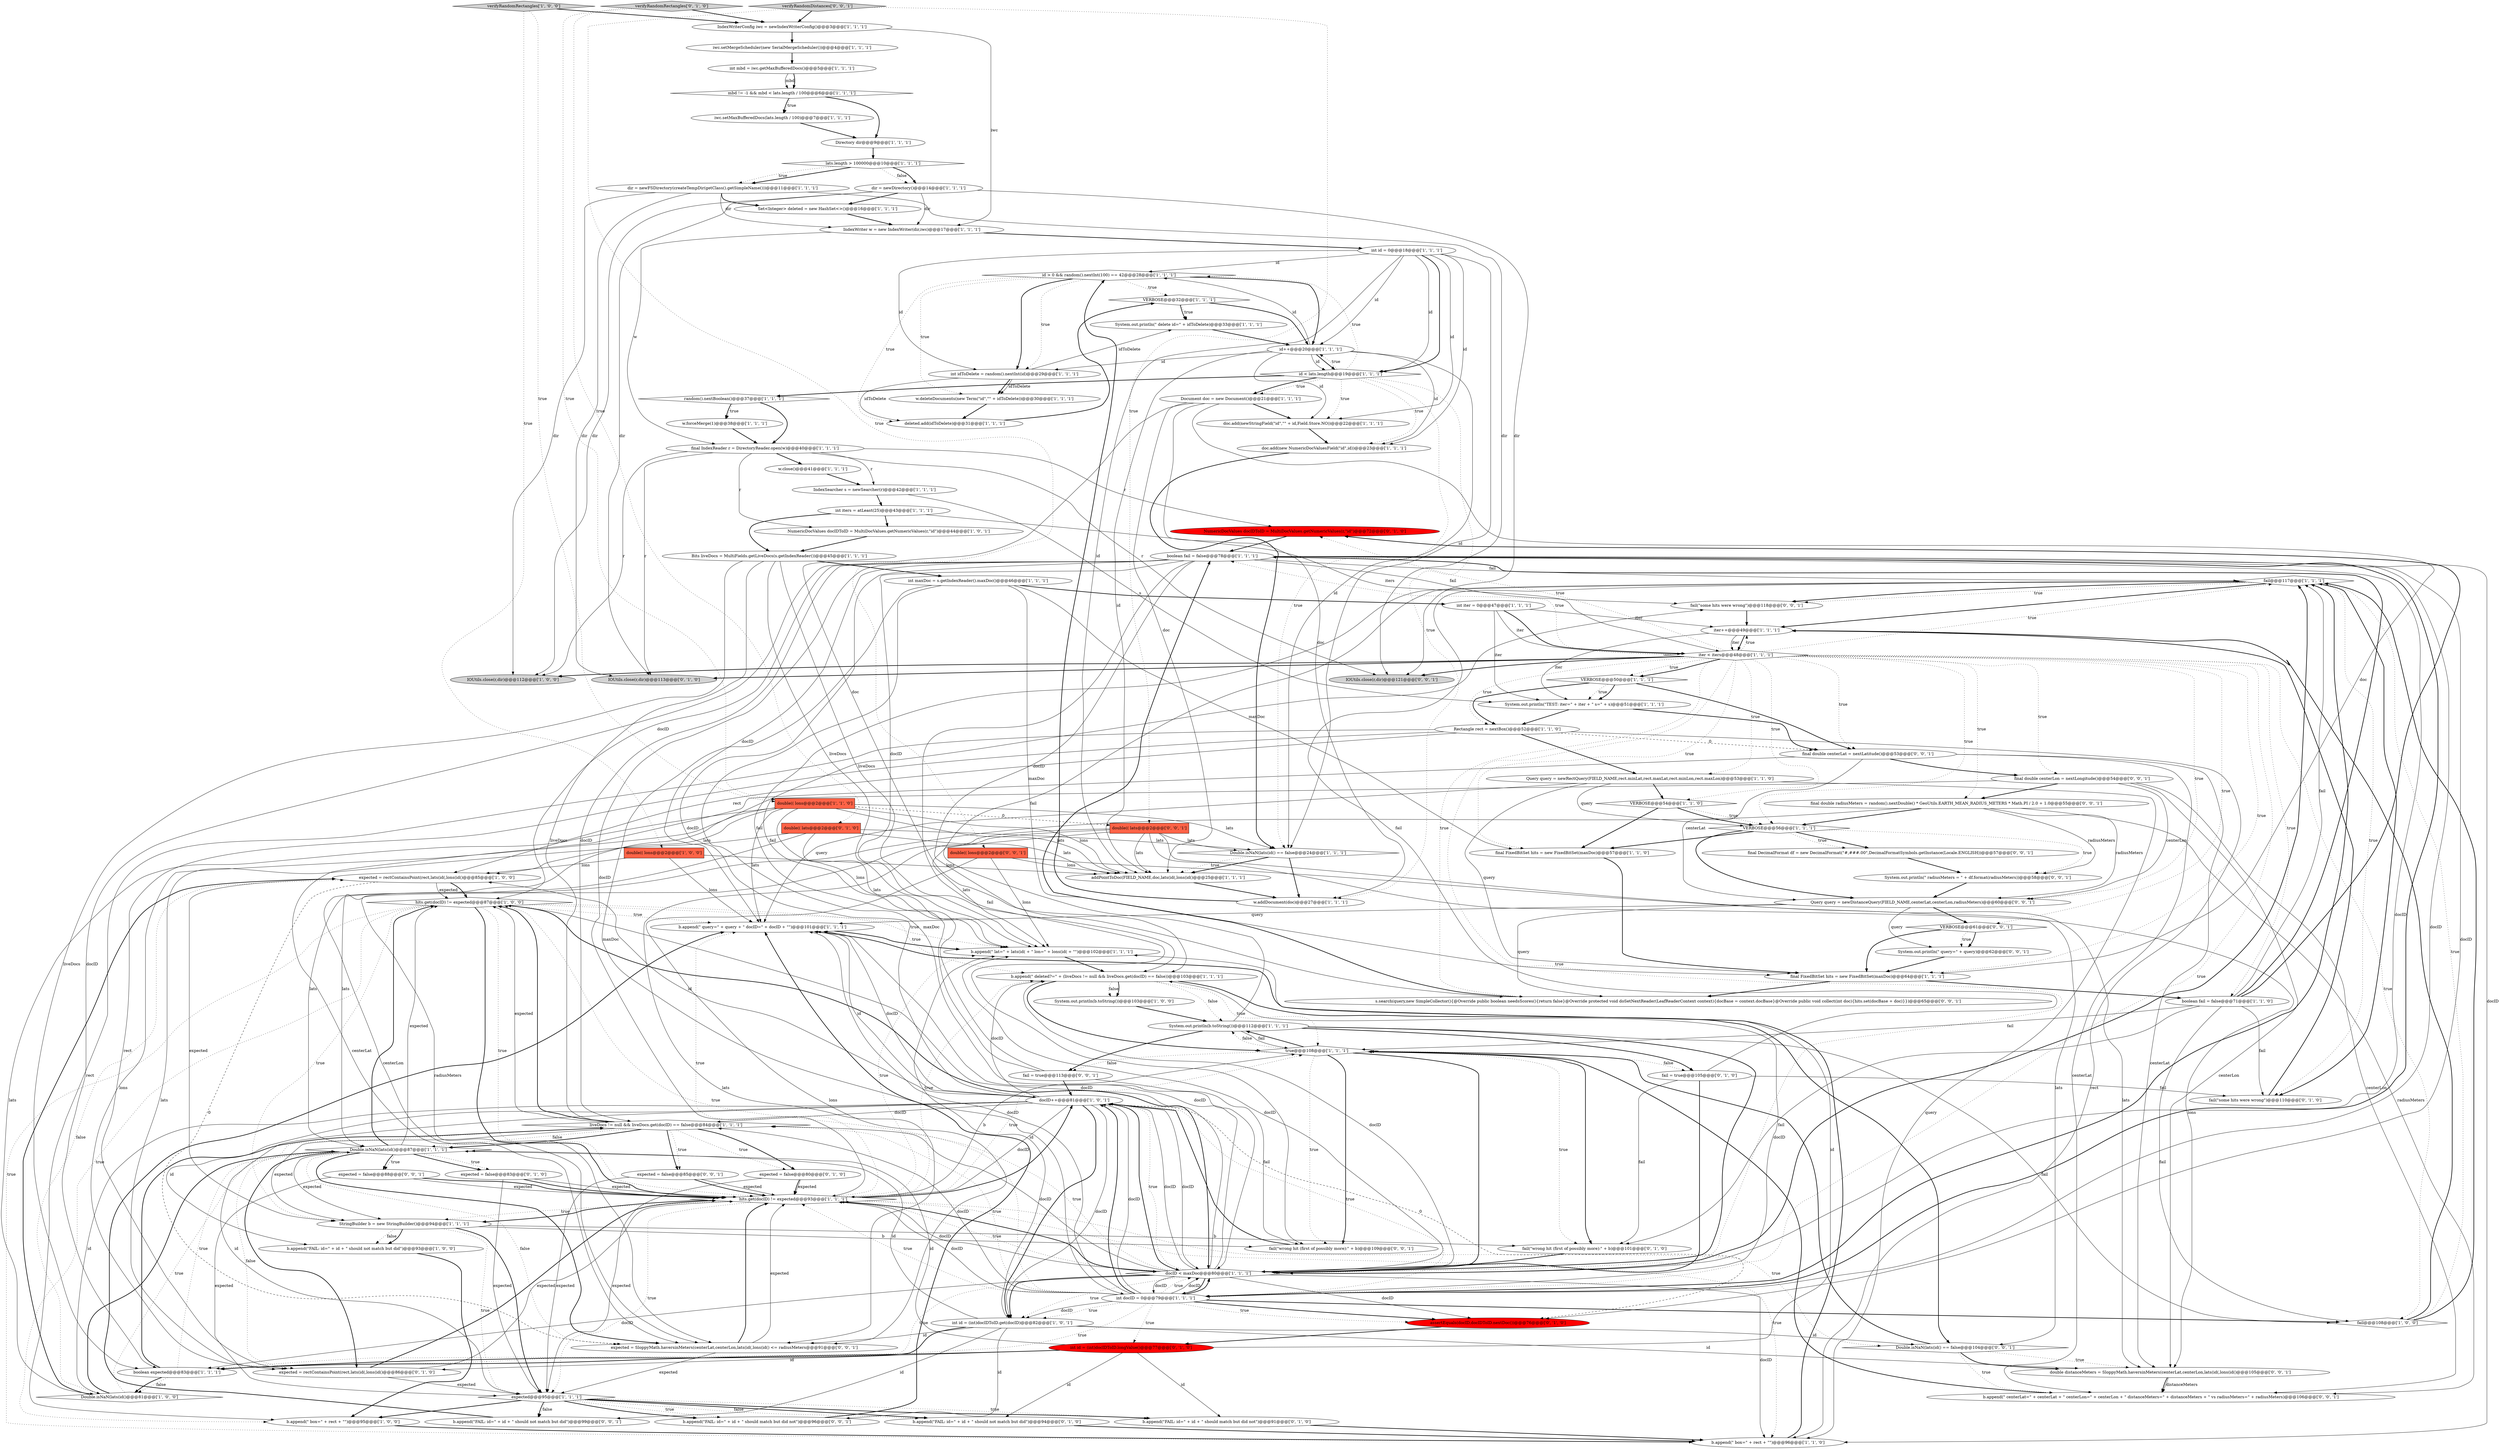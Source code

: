 digraph {
45 [style = filled, label = "int mbd = iwc.getMaxBufferedDocs()@@@5@@@['1', '1', '1']", fillcolor = white, shape = ellipse image = "AAA0AAABBB1BBB"];
106 [style = filled, label = "b.append(\"FAIL: id=\" + id + \" should match but did not\")@@@96@@@['0', '0', '1']", fillcolor = white, shape = ellipse image = "AAA0AAABBB3BBB"];
107 [style = filled, label = "System.out.println(\" query=\" + query)@@@62@@@['0', '0', '1']", fillcolor = white, shape = ellipse image = "AAA0AAABBB3BBB"];
83 [style = filled, label = "expected = false@@@83@@@['0', '1', '0']", fillcolor = white, shape = ellipse image = "AAA0AAABBB2BBB"];
30 [style = filled, label = "System.out.println(b.toString())@@@103@@@['1', '0', '0']", fillcolor = white, shape = ellipse image = "AAA0AAABBB1BBB"];
39 [style = filled, label = "id > 0 && random().nextInt(100) == 42@@@28@@@['1', '1', '1']", fillcolor = white, shape = diamond image = "AAA0AAABBB1BBB"];
4 [style = filled, label = "Document doc = new Document()@@@21@@@['1', '1', '1']", fillcolor = white, shape = ellipse image = "AAA0AAABBB1BBB"];
92 [style = filled, label = "b.append(\"FAIL: id=\" + id + \" should not match but did\")@@@99@@@['0', '0', '1']", fillcolor = white, shape = ellipse image = "AAA0AAABBB3BBB"];
27 [style = filled, label = "double(( lons@@@2@@@['1', '1', '0']", fillcolor = tomato, shape = box image = "AAA0AAABBB1BBB"];
50 [style = filled, label = "VERBOSE@@@50@@@['1', '1', '1']", fillcolor = white, shape = diamond image = "AAA0AAABBB1BBB"];
94 [style = filled, label = "double distanceMeters = SloppyMath.haversinMeters(centerLat,centerLon,lats(id(,lons(id()@@@105@@@['0', '0', '1']", fillcolor = white, shape = ellipse image = "AAA0AAABBB3BBB"];
25 [style = filled, label = "int maxDoc = s.getIndexReader().maxDoc()@@@46@@@['1', '1', '1']", fillcolor = white, shape = ellipse image = "AAA0AAABBB1BBB"];
61 [style = filled, label = "IndexWriterConfig iwc = newIndexWriterConfig()@@@3@@@['1', '1', '1']", fillcolor = white, shape = ellipse image = "AAA0AAABBB1BBB"];
6 [style = filled, label = "expected = rectContainsPoint(rect,lats(id(,lons(id()@@@85@@@['1', '0', '0']", fillcolor = white, shape = ellipse image = "AAA0AAABBB1BBB"];
22 [style = filled, label = "dir = newDirectory()@@@14@@@['1', '1', '1']", fillcolor = white, shape = ellipse image = "AAA0AAABBB1BBB"];
35 [style = filled, label = "doc.add(newStringField(\"id\",\"\" + id,Field.Store.NO))@@@22@@@['1', '1', '1']", fillcolor = white, shape = ellipse image = "AAA0AAABBB1BBB"];
53 [style = filled, label = "true@@@108@@@['1', '1', '1']", fillcolor = white, shape = diamond image = "AAA0AAABBB1BBB"];
67 [style = filled, label = "iter < iters@@@48@@@['1', '1', '1']", fillcolor = white, shape = diamond image = "AAA0AAABBB1BBB"];
68 [style = filled, label = "System.out.println(\" delete id=\" + idToDelete)@@@33@@@['1', '1', '1']", fillcolor = white, shape = ellipse image = "AAA0AAABBB1BBB"];
98 [style = filled, label = "double(( lons@@@2@@@['0', '0', '1']", fillcolor = tomato, shape = box image = "AAA0AAABBB3BBB"];
112 [style = filled, label = "fail = true@@@113@@@['0', '0', '1']", fillcolor = white, shape = ellipse image = "AAA0AAABBB3BBB"];
17 [style = filled, label = "final IndexReader r = DirectoryReader.open(w)@@@40@@@['1', '1', '1']", fillcolor = white, shape = ellipse image = "AAA0AAABBB1BBB"];
40 [style = filled, label = "fail@@@117@@@['1', '1', '1']", fillcolor = white, shape = diamond image = "AAA0AAABBB1BBB"];
72 [style = filled, label = "w.forceMerge(1)@@@38@@@['1', '1', '1']", fillcolor = white, shape = ellipse image = "AAA0AAABBB1BBB"];
76 [style = filled, label = "b.append(\"FAIL: id=\" + id + \" should not match but did\")@@@94@@@['0', '1', '0']", fillcolor = white, shape = ellipse image = "AAA0AAABBB2BBB"];
82 [style = filled, label = "NumericDocValues docIDToID = MultiDocValues.getNumericValues(r,\"id\")@@@72@@@['0', '1', '0']", fillcolor = red, shape = ellipse image = "AAA1AAABBB2BBB"];
24 [style = filled, label = "b.append(\" query=\" + query + \" docID=\" + docID + \"\")@@@101@@@['1', '1', '1']", fillcolor = white, shape = ellipse image = "AAA0AAABBB1BBB"];
26 [style = filled, label = "verifyRandomRectangles['1', '0', '0']", fillcolor = lightgray, shape = diamond image = "AAA0AAABBB1BBB"];
32 [style = filled, label = "VERBOSE@@@32@@@['1', '1', '1']", fillcolor = white, shape = diamond image = "AAA0AAABBB1BBB"];
48 [style = filled, label = "w.close()@@@41@@@['1', '1', '1']", fillcolor = white, shape = ellipse image = "AAA0AAABBB1BBB"];
71 [style = filled, label = "id++@@@20@@@['1', '1', '1']", fillcolor = white, shape = ellipse image = "AAA0AAABBB1BBB"];
86 [style = filled, label = "expected = rectContainsPoint(rect,lats(id(,lons(id()@@@86@@@['0', '1', '0']", fillcolor = white, shape = ellipse image = "AAA0AAABBB2BBB"];
91 [style = filled, label = "Double.isNaN(lats(id() == false@@@104@@@['0', '0', '1']", fillcolor = white, shape = diamond image = "AAA0AAABBB3BBB"];
21 [style = filled, label = "IndexWriter w = new IndexWriter(dir,iwc)@@@17@@@['1', '1', '1']", fillcolor = white, shape = ellipse image = "AAA0AAABBB1BBB"];
55 [style = filled, label = "hits.get(docID) != expected@@@87@@@['1', '0', '0']", fillcolor = white, shape = diamond image = "AAA0AAABBB1BBB"];
2 [style = filled, label = "final FixedBitSet hits = new FixedBitSet(maxDoc)@@@57@@@['1', '1', '0']", fillcolor = white, shape = ellipse image = "AAA0AAABBB1BBB"];
64 [style = filled, label = "Query query = newRectQuery(FIELD_NAME,rect.minLat,rect.maxLat,rect.minLon,rect.maxLon)@@@53@@@['1', '1', '0']", fillcolor = white, shape = ellipse image = "AAA0AAABBB1BBB"];
18 [style = filled, label = "iwc.setMaxBufferedDocs(lats.length / 100)@@@7@@@['1', '1', '1']", fillcolor = white, shape = ellipse image = "AAA0AAABBB1BBB"];
84 [style = filled, label = "double(( lats@@@2@@@['0', '1', '0']", fillcolor = tomato, shape = box image = "AAA0AAABBB2BBB"];
85 [style = filled, label = "int id = (int)docIDToID.longValue()@@@77@@@['0', '1', '0']", fillcolor = red, shape = ellipse image = "AAA1AAABBB2BBB"];
96 [style = filled, label = "expected = false@@@88@@@['0', '0', '1']", fillcolor = white, shape = ellipse image = "AAA0AAABBB3BBB"];
28 [style = filled, label = "int id = (int)docIDToID.get(docID)@@@82@@@['1', '0', '1']", fillcolor = white, shape = ellipse image = "AAA0AAABBB1BBB"];
69 [style = filled, label = "final FixedBitSet hits = new FixedBitSet(maxDoc)@@@64@@@['1', '1', '1']", fillcolor = white, shape = ellipse image = "AAA0AAABBB1BBB"];
20 [style = filled, label = "boolean fail = false@@@71@@@['1', '1', '0']", fillcolor = white, shape = ellipse image = "AAA0AAABBB1BBB"];
74 [style = filled, label = "int iter = 0@@@47@@@['1', '1', '1']", fillcolor = white, shape = ellipse image = "AAA0AAABBB1BBB"];
97 [style = filled, label = "final DecimalFormat df = new DecimalFormat(\"#,###.00\",DecimalFormatSymbols.getInstance(Locale.ENGLISH))@@@57@@@['0', '0', '1']", fillcolor = white, shape = ellipse image = "AAA0AAABBB3BBB"];
38 [style = filled, label = "b.append(\"FAIL: id=\" + id + \" should not match but did\")@@@93@@@['1', '0', '0']", fillcolor = white, shape = ellipse image = "AAA0AAABBB1BBB"];
101 [style = filled, label = "s.search(query,new SimpleCollector(){@Override public boolean needsScores(){return false}@Override protected void doSetNextReader(LeafReaderContext context){docBase = context.docBase}@Override public void collect(int doc){hits.set(docBase + doc)}})@@@65@@@['0', '0', '1']", fillcolor = white, shape = ellipse image = "AAA0AAABBB3BBB"];
78 [style = filled, label = "verifyRandomRectangles['0', '1', '0']", fillcolor = lightgray, shape = diamond image = "AAA0AAABBB2BBB"];
104 [style = filled, label = "fail(\"some hits were wrong\")@@@118@@@['0', '0', '1']", fillcolor = white, shape = ellipse image = "AAA0AAABBB3BBB"];
44 [style = filled, label = "hits.get(docID) != expected@@@93@@@['1', '1', '1']", fillcolor = white, shape = diamond image = "AAA0AAABBB1BBB"];
3 [style = filled, label = "StringBuilder b = new StringBuilder()@@@94@@@['1', '1', '1']", fillcolor = white, shape = ellipse image = "AAA0AAABBB1BBB"];
51 [style = filled, label = "System.out.println(\"TEST: iter=\" + iter + \" s=\" + s)@@@51@@@['1', '1', '1']", fillcolor = white, shape = ellipse image = "AAA0AAABBB1BBB"];
62 [style = filled, label = "Set<Integer> deleted = new HashSet<>()@@@16@@@['1', '1', '1']", fillcolor = white, shape = ellipse image = "AAA0AAABBB1BBB"];
23 [style = filled, label = "random().nextBoolean()@@@37@@@['1', '1', '1']", fillcolor = white, shape = diamond image = "AAA0AAABBB1BBB"];
11 [style = filled, label = "expected@@@95@@@['1', '1', '1']", fillcolor = white, shape = diamond image = "AAA0AAABBB1BBB"];
43 [style = filled, label = "Bits liveDocs = MultiFields.getLiveDocs(s.getIndexReader())@@@45@@@['1', '1', '1']", fillcolor = white, shape = ellipse image = "AAA0AAABBB1BBB"];
47 [style = filled, label = "IndexSearcher s = newSearcher(r)@@@42@@@['1', '1', '1']", fillcolor = white, shape = ellipse image = "AAA0AAABBB1BBB"];
73 [style = filled, label = "int iters = atLeast(25)@@@43@@@['1', '1', '1']", fillcolor = white, shape = ellipse image = "AAA0AAABBB1BBB"];
79 [style = filled, label = "expected = false@@@80@@@['0', '1', '0']", fillcolor = white, shape = ellipse image = "AAA0AAABBB2BBB"];
58 [style = filled, label = "int idToDelete = random().nextInt(id)@@@29@@@['1', '1', '1']", fillcolor = white, shape = ellipse image = "AAA0AAABBB1BBB"];
111 [style = filled, label = "IOUtils.close(r,dir)@@@121@@@['0', '0', '1']", fillcolor = lightgray, shape = ellipse image = "AAA0AAABBB3BBB"];
13 [style = filled, label = "Rectangle rect = nextBox()@@@52@@@['1', '1', '0']", fillcolor = white, shape = ellipse image = "AAA0AAABBB1BBB"];
65 [style = filled, label = "w.deleteDocuments(new Term(\"id\",\"\" + idToDelete))@@@30@@@['1', '1', '1']", fillcolor = white, shape = ellipse image = "AAA0AAABBB1BBB"];
56 [style = filled, label = "Directory dir@@@9@@@['1', '1', '1']", fillcolor = white, shape = ellipse image = "AAA0AAABBB1BBB"];
31 [style = filled, label = "IOUtils.close(r,dir)@@@112@@@['1', '0', '0']", fillcolor = lightgray, shape = ellipse image = "AAA0AAABBB1BBB"];
99 [style = filled, label = "fail(\"wrong hit (first of possibly more):\" + b)@@@109@@@['0', '0', '1']", fillcolor = white, shape = ellipse image = "AAA0AAABBB3BBB"];
14 [style = filled, label = "b.append(\" box=\" + rect + \"\")@@@96@@@['1', '1', '0']", fillcolor = white, shape = ellipse image = "AAA0AAABBB1BBB"];
93 [style = filled, label = "Query query = newDistanceQuery(FIELD_NAME,centerLat,centerLon,radiusMeters)@@@60@@@['0', '0', '1']", fillcolor = white, shape = ellipse image = "AAA0AAABBB3BBB"];
81 [style = filled, label = "fail = true@@@105@@@['0', '1', '0']", fillcolor = white, shape = ellipse image = "AAA0AAABBB2BBB"];
0 [style = filled, label = "iter++@@@49@@@['1', '1', '1']", fillcolor = white, shape = ellipse image = "AAA0AAABBB1BBB"];
113 [style = filled, label = "double(( lats@@@2@@@['0', '0', '1']", fillcolor = tomato, shape = box image = "AAA0AAABBB3BBB"];
105 [style = filled, label = "final double radiusMeters = random().nextDouble() * GeoUtils.EARTH_MEAN_RADIUS_METERS * Math.PI / 2.0 + 1.0@@@55@@@['0', '0', '1']", fillcolor = white, shape = ellipse image = "AAA0AAABBB3BBB"];
34 [style = filled, label = "System.out.println(b.toString())@@@112@@@['1', '1', '1']", fillcolor = white, shape = ellipse image = "AAA0AAABBB1BBB"];
110 [style = filled, label = "final double centerLat = nextLatitude()@@@53@@@['0', '0', '1']", fillcolor = white, shape = ellipse image = "AAA0AAABBB3BBB"];
89 [style = filled, label = "assertEquals(docID,docIDToID.nextDoc())@@@76@@@['0', '1', '0']", fillcolor = red, shape = ellipse image = "AAA1AAABBB2BBB"];
90 [style = filled, label = "expected = false@@@85@@@['0', '0', '1']", fillcolor = white, shape = ellipse image = "AAA0AAABBB3BBB"];
80 [style = filled, label = "fail(\"some hits were wrong\")@@@110@@@['0', '1', '0']", fillcolor = white, shape = ellipse image = "AAA0AAABBB2BBB"];
95 [style = filled, label = "VERBOSE@@@61@@@['0', '0', '1']", fillcolor = white, shape = diamond image = "AAA0AAABBB3BBB"];
52 [style = filled, label = "deleted.add(idToDelete)@@@31@@@['1', '1', '1']", fillcolor = white, shape = ellipse image = "AAA0AAABBB1BBB"];
66 [style = filled, label = "fail@@@108@@@['1', '0', '0']", fillcolor = white, shape = diamond image = "AAA0AAABBB1BBB"];
29 [style = filled, label = "VERBOSE@@@54@@@['1', '1', '0']", fillcolor = white, shape = diamond image = "AAA0AAABBB1BBB"];
5 [style = filled, label = "docID++@@@81@@@['1', '0', '1']", fillcolor = white, shape = ellipse image = "AAA0AAABBB1BBB"];
42 [style = filled, label = "b.append(\" deleted?=\" + (liveDocs != null && liveDocs.get(docID) == false))@@@103@@@['1', '1', '1']", fillcolor = white, shape = ellipse image = "AAA0AAABBB1BBB"];
102 [style = filled, label = "final double centerLon = nextLongitude()@@@54@@@['0', '0', '1']", fillcolor = white, shape = ellipse image = "AAA0AAABBB3BBB"];
41 [style = filled, label = "boolean expected@@@83@@@['1', '1', '1']", fillcolor = white, shape = ellipse image = "AAA0AAABBB1BBB"];
103 [style = filled, label = "System.out.println(\" radiusMeters = \" + df.format(radiusMeters))@@@58@@@['0', '0', '1']", fillcolor = white, shape = ellipse image = "AAA0AAABBB3BBB"];
8 [style = filled, label = "Double.isNaN(lats(id()@@@87@@@['1', '1', '1']", fillcolor = white, shape = diamond image = "AAA0AAABBB1BBB"];
60 [style = filled, label = "mbd != -1 && mbd < lats.length / 100@@@6@@@['1', '1', '1']", fillcolor = white, shape = diamond image = "AAA0AAABBB1BBB"];
59 [style = filled, label = "Double.isNaN(lats(id()@@@81@@@['1', '0', '0']", fillcolor = white, shape = diamond image = "AAA0AAABBB1BBB"];
109 [style = filled, label = "verifyRandomDistances['0', '0', '1']", fillcolor = lightgray, shape = diamond image = "AAA0AAABBB3BBB"];
49 [style = filled, label = "int id = 0@@@18@@@['1', '1', '1']", fillcolor = white, shape = ellipse image = "AAA0AAABBB1BBB"];
7 [style = filled, label = "b.append(\" box=\" + rect + \"\")@@@95@@@['1', '0', '0']", fillcolor = white, shape = ellipse image = "AAA0AAABBB1BBB"];
10 [style = filled, label = "id < lats.length@@@19@@@['1', '1', '1']", fillcolor = white, shape = diamond image = "AAA0AAABBB1BBB"];
63 [style = filled, label = "w.addDocument(doc)@@@27@@@['1', '1', '1']", fillcolor = white, shape = ellipse image = "AAA0AAABBB1BBB"];
15 [style = filled, label = "addPointToDoc(FIELD_NAME,doc,lats(id(,lons(id()@@@25@@@['1', '1', '1']", fillcolor = white, shape = ellipse image = "AAA0AAABBB1BBB"];
12 [style = filled, label = "dir = newFSDirectory(createTempDir(getClass().getSimpleName()))@@@11@@@['1', '1', '1']", fillcolor = white, shape = ellipse image = "AAA0AAABBB1BBB"];
46 [style = filled, label = "iwc.setMergeScheduler(new SerialMergeScheduler())@@@4@@@['1', '1', '1']", fillcolor = white, shape = ellipse image = "AAA0AAABBB1BBB"];
37 [style = filled, label = "NumericDocValues docIDToID = MultiDocValues.getNumericValues(r,\"id\")@@@44@@@['1', '0', '1']", fillcolor = white, shape = ellipse image = "AAA0AAABBB1BBB"];
75 [style = filled, label = "lats.length > 100000@@@10@@@['1', '1', '1']", fillcolor = white, shape = diamond image = "AAA0AAABBB1BBB"];
100 [style = filled, label = "b.append(\" centerLat=\" + centerLat + \" centerLon=\" + centerLon + \" distanceMeters=\" + distanceMeters + \" vs radiusMeters=\" + radiusMeters)@@@106@@@['0', '0', '1']", fillcolor = white, shape = ellipse image = "AAA0AAABBB3BBB"];
19 [style = filled, label = "doc.add(new NumericDocValuesField(\"id\",id))@@@23@@@['1', '1', '1']", fillcolor = white, shape = ellipse image = "AAA0AAABBB1BBB"];
54 [style = filled, label = "docID < maxDoc@@@80@@@['1', '1', '1']", fillcolor = white, shape = diamond image = "AAA0AAABBB1BBB"];
88 [style = filled, label = "fail(\"wrong hit (first of possibly more):\" + b)@@@101@@@['0', '1', '0']", fillcolor = white, shape = ellipse image = "AAA0AAABBB2BBB"];
108 [style = filled, label = "expected = SloppyMath.haversinMeters(centerLat,centerLon,lats(id(,lons(id() <= radiusMeters@@@91@@@['0', '0', '1']", fillcolor = white, shape = ellipse image = "AAA0AAABBB3BBB"];
77 [style = filled, label = "b.append(\"FAIL: id=\" + id + \" should match but did not\")@@@91@@@['0', '1', '0']", fillcolor = white, shape = ellipse image = "AAA0AAABBB2BBB"];
57 [style = filled, label = "b.append(\" lat=\" + lats(id( + \" lon=\" + lons(id( + \"\")@@@102@@@['1', '1', '1']", fillcolor = white, shape = ellipse image = "AAA0AAABBB1BBB"];
70 [style = filled, label = "liveDocs != null && liveDocs.get(docID) == false@@@84@@@['1', '1', '1']", fillcolor = white, shape = diamond image = "AAA0AAABBB1BBB"];
9 [style = filled, label = "boolean fail = false@@@78@@@['1', '1', '1']", fillcolor = white, shape = ellipse image = "AAA0AAABBB1BBB"];
87 [style = filled, label = "IOUtils.close(r,dir)@@@113@@@['0', '1', '0']", fillcolor = lightgray, shape = ellipse image = "AAA0AAABBB2BBB"];
1 [style = filled, label = "int docID = 0@@@79@@@['1', '1', '1']", fillcolor = white, shape = ellipse image = "AAA0AAABBB1BBB"];
16 [style = filled, label = "double(( lons@@@2@@@['1', '0', '0']", fillcolor = tomato, shape = box image = "AAA0AAABBB1BBB"];
36 [style = filled, label = "Double.isNaN(lats(id() == false@@@24@@@['1', '1', '1']", fillcolor = white, shape = diamond image = "AAA0AAABBB1BBB"];
33 [style = filled, label = "VERBOSE@@@56@@@['1', '1', '1']", fillcolor = white, shape = diamond image = "AAA0AAABBB1BBB"];
92->24 [style = bold, label=""];
75->22 [style = dotted, label="false"];
1->5 [style = solid, label="docID"];
67->0 [style = dotted, label="true"];
78->61 [style = bold, label=""];
83->44 [style = solid, label="expected"];
67->50 [style = dotted, label="true"];
70->55 [style = bold, label=""];
54->41 [style = dotted, label="true"];
10->63 [style = dotted, label="true"];
54->5 [style = dotted, label="true"];
60->18 [style = dotted, label="true"];
113->108 [style = solid, label="lats"];
7->14 [style = bold, label=""];
11->77 [style = dotted, label="true"];
110->94 [style = solid, label="centerLat"];
76->14 [style = bold, label=""];
17->37 [style = solid, label="r"];
41->59 [style = dotted, label="false"];
23->72 [style = bold, label=""];
5->24 [style = solid, label="id"];
54->44 [style = solid, label="docID"];
26->61 [style = bold, label=""];
10->4 [style = dotted, label="true"];
13->14 [style = solid, label="rect"];
93->101 [style = solid, label="query"];
71->36 [style = solid, label="id"];
28->106 [style = solid, label="id"];
8->108 [style = dotted, label="false"];
53->99 [style = dotted, label="true"];
61->21 [style = solid, label="iwc"];
36->63 [style = bold, label=""];
27->86 [style = solid, label="lons"];
73->43 [style = bold, label=""];
50->110 [style = bold, label=""];
12->111 [style = solid, label="dir"];
32->68 [style = bold, label=""];
20->88 [style = solid, label="fail"];
67->87 [style = bold, label=""];
8->3 [style = solid, label="expected"];
34->54 [style = bold, label=""];
12->31 [style = solid, label="dir"];
41->59 [style = bold, label=""];
44->14 [style = dotted, label="true"];
44->11 [style = dotted, label="true"];
9->24 [style = solid, label="docID"];
9->41 [style = solid, label="docID"];
11->76 [style = bold, label=""];
1->70 [style = dotted, label="true"];
27->6 [style = solid, label="lats"];
56->75 [style = bold, label=""];
4->63 [style = solid, label="doc"];
43->70 [style = solid, label="liveDocs"];
67->2 [style = dotted, label="true"];
110->102 [style = bold, label=""];
63->39 [style = bold, label=""];
17->47 [style = solid, label="r"];
8->86 [style = dotted, label="false"];
44->54 [style = bold, label=""];
1->89 [style = dotted, label="true"];
109->113 [style = dotted, label="true"];
44->53 [style = dotted, label="true"];
54->44 [style = dotted, label="true"];
102->108 [style = solid, label="centerLon"];
81->40 [style = solid, label="fail"];
33->97 [style = bold, label=""];
0->51 [style = solid, label="iter"];
67->66 [style = dotted, label="true"];
60->18 [style = bold, label=""];
27->24 [style = solid, label="lats"];
42->91 [style = bold, label=""];
51->110 [style = bold, label=""];
54->28 [style = bold, label=""];
58->65 [style = bold, label=""];
33->2 [style = bold, label=""];
94->100 [style = solid, label="distanceMeters"];
1->66 [style = bold, label=""];
57->42 [style = bold, label=""];
67->82 [style = dotted, label="true"];
113->94 [style = solid, label="lats"];
112->40 [style = solid, label="fail"];
113->8 [style = solid, label="lats"];
71->58 [style = solid, label="id"];
54->57 [style = solid, label="docID"];
110->108 [style = solid, label="centerLat"];
53->88 [style = bold, label=""];
98->15 [style = solid, label="lons"];
5->11 [style = solid, label="id"];
53->112 [style = dotted, label="false"];
71->35 [style = solid, label="id"];
28->94 [style = solid, label="id"];
55->44 [style = bold, label=""];
9->14 [style = solid, label="docID"];
48->47 [style = bold, label=""];
68->71 [style = bold, label=""];
81->88 [style = solid, label="fail"];
17->48 [style = bold, label=""];
10->4 [style = bold, label=""];
75->12 [style = bold, label=""];
98->94 [style = solid, label="lons"];
55->54 [style = bold, label=""];
109->61 [style = bold, label=""];
53->81 [style = dotted, label="false"];
95->107 [style = bold, label=""];
91->94 [style = bold, label=""];
43->42 [style = solid, label="liveDocs"];
66->40 [style = dotted, label="true"];
54->1 [style = bold, label=""];
80->0 [style = bold, label=""];
67->111 [style = bold, label=""];
47->51 [style = solid, label="s"];
54->14 [style = solid, label="docID"];
27->15 [style = solid, label="lons"];
67->31 [style = bold, label=""];
78->84 [style = dotted, label="true"];
13->86 [style = solid, label="rect"];
53->54 [style = bold, label=""];
49->10 [style = solid, label="id"];
70->8 [style = dotted, label="false"];
72->17 [style = bold, label=""];
99->5 [style = bold, label=""];
66->0 [style = bold, label=""];
3->38 [style = dotted, label="false"];
43->57 [style = solid, label="liveDocs"];
37->43 [style = bold, label=""];
29->2 [style = bold, label=""];
59->6 [style = dotted, label="false"];
53->34 [style = bold, label=""];
1->54 [style = dotted, label="true"];
38->7 [style = bold, label=""];
11->92 [style = bold, label=""];
70->79 [style = bold, label=""];
9->89 [style = solid, label="docID"];
34->40 [style = solid, label="fail"];
79->44 [style = solid, label="expected"];
28->92 [style = solid, label="id"];
70->3 [style = solid, label="expected"];
23->17 [style = bold, label=""];
2->69 [style = bold, label=""];
54->42 [style = solid, label="docID"];
59->6 [style = bold, label=""];
44->3 [style = dotted, label="true"];
98->108 [style = solid, label="lons"];
70->8 [style = bold, label=""];
105->33 [style = bold, label=""];
53->99 [style = bold, label=""];
85->86 [style = solid, label="id"];
82->9 [style = bold, label=""];
11->106 [style = dotted, label="true"];
67->13 [style = dotted, label="true"];
89->85 [style = bold, label=""];
34->112 [style = bold, label=""];
50->51 [style = dotted, label="true"];
102->105 [style = bold, label=""];
30->34 [style = bold, label=""];
8->83 [style = dotted, label="true"];
49->71 [style = solid, label="id"];
1->41 [style = dotted, label="true"];
107->69 [style = bold, label=""];
54->24 [style = solid, label="docID"];
78->27 [style = dotted, label="true"];
105->100 [style = solid, label="radiusMeters"];
44->42 [style = dotted, label="true"];
1->28 [style = solid, label="docID"];
67->95 [style = dotted, label="true"];
102->93 [style = solid, label="centerLon"];
5->28 [style = solid, label="docID"];
64->33 [style = solid, label="query"];
40->104 [style = dotted, label="true"];
8->55 [style = bold, label=""];
1->54 [style = solid, label="docID"];
9->1 [style = bold, label=""];
8->55 [style = solid, label="expected"];
39->58 [style = dotted, label="true"];
55->57 [style = dotted, label="true"];
41->70 [style = bold, label=""];
27->57 [style = solid, label="lons"];
95->69 [style = bold, label=""];
13->64 [style = bold, label=""];
33->103 [style = dotted, label="true"];
70->55 [style = solid, label="expected"];
81->80 [style = solid, label="fail"];
32->71 [style = bold, label=""];
20->53 [style = solid, label="fail"];
83->44 [style = bold, label=""];
98->57 [style = solid, label="lons"];
67->9 [style = dotted, label="true"];
86->44 [style = solid, label="expected"];
42->53 [style = dotted, label="true"];
28->41 [style = bold, label=""];
6->55 [style = bold, label=""];
11->76 [style = dotted, label="false"];
67->105 [style = dotted, label="true"];
86->11 [style = solid, label="expected"];
65->52 [style = bold, label=""];
113->57 [style = solid, label="lats"];
28->8 [style = solid, label="id"];
67->33 [style = dotted, label="true"];
84->36 [style = solid, label="lats"];
1->54 [style = bold, label=""];
102->94 [style = solid, label="centerLon"];
67->69 [style = dotted, label="true"];
20->80 [style = solid, label="fail"];
49->19 [style = solid, label="id"];
4->15 [style = solid, label="doc"];
28->91 [style = solid, label="id"];
3->11 [style = dotted, label="true"];
1->44 [style = solid, label="docID"];
4->35 [style = bold, label=""];
55->3 [style = dotted, label="true"];
22->31 [style = solid, label="dir"];
102->100 [style = solid, label="centerLon"];
39->71 [style = bold, label=""];
77->14 [style = bold, label=""];
67->64 [style = dotted, label="true"];
42->30 [style = dotted, label="false"];
36->15 [style = bold, label=""];
54->70 [style = solid, label="docID"];
35->19 [style = bold, label=""];
71->19 [style = solid, label="id"];
9->42 [style = solid, label="docID"];
22->87 [style = solid, label="dir"];
53->34 [style = dotted, label="false"];
5->54 [style = solid, label="docID"];
96->44 [style = solid, label="expected"];
45->60 [style = solid, label="mbd"];
0->67 [style = bold, label=""];
104->0 [style = bold, label=""];
110->93 [style = solid, label="centerLat"];
25->74 [style = bold, label=""];
11->92 [style = dotted, label="false"];
17->87 [style = solid, label="r"];
67->50 [style = bold, label=""];
29->33 [style = bold, label=""];
44->53 [style = solid, label="b"];
52->32 [style = bold, label=""];
20->82 [style = bold, label=""];
100->53 [style = bold, label=""];
74->51 [style = solid, label="iter"];
1->42 [style = solid, label="docID"];
46->45 [style = bold, label=""];
29->33 [style = dotted, label="true"];
79->44 [style = bold, label=""];
91->100 [style = dotted, label="true"];
15->63 [style = bold, label=""];
67->54 [style = dotted, label="true"];
70->90 [style = bold, label=""];
1->5 [style = dotted, label="true"];
73->67 [style = solid, label="iters"];
54->55 [style = solid, label="docID"];
1->5 [style = bold, label=""];
9->1 [style = solid, label="docID"];
67->40 [style = dotted, label="true"];
20->9 [style = bold, label=""];
12->87 [style = solid, label="dir"];
25->1 [style = solid, label="maxDoc"];
34->66 [style = solid, label="fail"];
85->8 [style = solid, label="id"];
19->36 [style = bold, label=""];
33->93 [style = bold, label=""];
3->38 [style = bold, label=""];
5->28 [style = bold, label=""];
16->24 [style = solid, label="lons"];
70->90 [style = dotted, label="true"];
74->67 [style = bold, label=""];
6->108 [style = dashed, label="0"];
17->31 [style = solid, label="r"];
101->9 [style = bold, label=""];
49->10 [style = bold, label=""];
33->97 [style = dotted, label="true"];
54->1 [style = solid, label="docID"];
8->96 [style = bold, label=""];
1->44 [style = dotted, label="true"];
84->8 [style = solid, label="lats"];
91->53 [style = bold, label=""];
0->67 [style = solid, label="iter"];
12->21 [style = solid, label="dir"];
49->39 [style = solid, label="id"];
44->3 [style = bold, label=""];
75->12 [style = dotted, label="true"];
67->1 [style = dotted, label="true"];
4->69 [style = solid, label="doc"];
10->39 [style = dotted, label="true"];
1->70 [style = solid, label="docID"];
17->82 [style = solid, label="r"];
69->20 [style = bold, label=""];
8->83 [style = bold, label=""];
6->3 [style = solid, label="expected"];
79->11 [style = solid, label="expected"];
53->88 [style = dotted, label="true"];
9->99 [style = solid, label="fail"];
5->70 [style = solid, label="docID"];
13->7 [style = solid, label="rect"];
112->99 [style = solid, label="fail"];
49->35 [style = solid, label="id"];
108->11 [style = solid, label="expected"];
83->11 [style = solid, label="expected"];
5->89 [style = dashed, label="0"];
109->98 [style = dotted, label="true"];
45->60 [style = bold, label=""];
112->5 [style = bold, label=""];
9->104 [style = solid, label="fail"];
55->7 [style = dotted, label="true"];
97->103 [style = bold, label=""];
22->21 [style = solid, label="dir"];
67->20 [style = dotted, label="true"];
54->40 [style = bold, label=""];
27->59 [style = solid, label="lats"];
34->53 [style = solid, label="fail"];
9->55 [style = solid, label="docID"];
105->108 [style = solid, label="radiusMeters"];
12->62 [style = bold, label=""];
26->27 [style = dotted, label="true"];
23->72 [style = dotted, label="true"];
64->24 [style = solid, label="query"];
64->29 [style = bold, label=""];
94->100 [style = bold, label=""];
90->44 [style = solid, label="expected"];
50->13 [style = bold, label=""];
103->93 [style = bold, label=""];
9->40 [style = solid, label="fail"];
9->44 [style = solid, label="docID"];
59->8 [style = bold, label=""];
17->111 [style = solid, label="r"];
10->35 [style = dotted, label="true"];
67->110 [style = dotted, label="true"];
20->66 [style = solid, label="fail"];
93->95 [style = bold, label=""];
8->96 [style = dotted, label="true"];
42->34 [style = dotted, label="false"];
32->68 [style = dotted, label="true"];
5->24 [style = solid, label="docID"];
6->55 [style = solid, label="expected"];
11->77 [style = bold, label=""];
40->104 [style = bold, label=""];
85->76 [style = solid, label="id"];
5->54 [style = bold, label=""];
58->52 [style = solid, label="idToDelete"];
81->54 [style = bold, label=""];
25->69 [style = solid, label="maxDoc"];
8->86 [style = bold, label=""];
41->70 [style = dotted, label="true"];
27->113 [style = dashed, label="0"];
27->15 [style = solid, label="lats"];
16->6 [style = solid, label="lons"];
64->69 [style = solid, label="query"];
34->81 [style = bold, label=""];
10->36 [style = dotted, label="true"];
39->32 [style = dotted, label="true"];
84->57 [style = solid, label="lats"];
49->15 [style = solid, label="id"];
42->30 [style = bold, label=""];
96->44 [style = bold, label=""];
90->44 [style = bold, label=""];
9->57 [style = solid, label="docID"];
85->77 [style = solid, label="id"];
110->100 [style = solid, label="centerLat"];
10->71 [style = dotted, label="true"];
59->8 [style = dotted, label="true"];
43->25 [style = bold, label=""];
9->70 [style = solid, label="docID"];
42->53 [style = bold, label=""];
22->111 [style = solid, label="dir"];
64->14 [style = solid, label="query"];
14->24 [style = bold, label=""];
1->85 [style = dotted, label="true"];
74->67 [style = solid, label="iter"];
24->57 [style = bold, label=""];
93->107 [style = solid, label="query"];
44->24 [style = dotted, label="true"];
61->46 [style = bold, label=""];
113->91 [style = solid, label="lats"];
5->6 [style = solid, label="id"];
67->29 [style = dotted, label="true"];
3->88 [style = solid, label="b"];
71->10 [style = solid, label="id"];
39->65 [style = dotted, label="true"];
58->68 [style = solid, label="idToDelete"];
9->5 [style = solid, label="docID"];
71->15 [style = solid, label="id"];
26->16 [style = dotted, label="true"];
39->58 [style = bold, label=""];
75->22 [style = bold, label=""];
11->106 [style = bold, label=""];
90->11 [style = solid, label="expected"];
74->0 [style = solid, label="iter"];
105->93 [style = solid, label="radiusMeters"];
73->37 [style = bold, label=""];
67->93 [style = dotted, label="true"];
3->11 [style = bold, label=""];
40->0 [style = bold, label=""];
13->6 [style = solid, label="rect"];
18->56 [style = bold, label=""];
40->80 [style = dotted, label="true"];
55->14 [style = dotted, label="true"];
5->59 [style = solid, label="id"];
88->54 [style = bold, label=""];
5->38 [style = solid, label="id"];
84->15 [style = solid, label="lats"];
67->101 [style = dotted, label="true"];
3->99 [style = solid, label="b"];
71->10 [style = bold, label=""];
69->101 [style = bold, label=""];
28->108 [style = solid, label="id"];
91->94 [style = dotted, label="true"];
105->103 [style = solid, label="radiusMeters"];
108->44 [style = bold, label=""];
55->44 [style = dotted, label="true"];
49->58 [style = solid, label="id"];
54->89 [style = solid, label="docID"];
54->41 [style = solid, label="docID"];
1->28 [style = dotted, label="true"];
60->56 [style = bold, label=""];
67->102 [style = dotted, label="true"];
54->5 [style = solid, label="docID"];
113->15 [style = solid, label="lats"];
85->57 [style = solid, label="id"];
36->15 [style = dotted, label="true"];
5->44 [style = solid, label="docID"];
13->110 [style = dashed, label="0"];
93->24 [style = solid, label="query"];
55->42 [style = dotted, label="true"];
1->55 [style = dotted, label="true"];
44->57 [style = dotted, label="true"];
40->80 [style = bold, label=""];
1->24 [style = solid, label="docID"];
95->107 [style = dotted, label="true"];
51->13 [style = bold, label=""];
49->36 [style = solid, label="id"];
9->54 [style = solid, label="docID"];
71->39 [style = solid, label="id"];
54->70 [style = dotted, label="true"];
27->36 [style = solid, label="lats"];
44->91 [style = dotted, label="true"];
16->15 [style = solid, label="lons"];
54->28 [style = dotted, label="true"];
86->44 [style = bold, label=""];
10->23 [style = bold, label=""];
10->19 [style = dotted, label="true"];
21->49 [style = bold, label=""];
43->41 [style = solid, label="liveDocs"];
44->5 [style = bold, label=""];
28->57 [style = solid, label="id"];
39->52 [style = dotted, label="true"];
108->44 [style = solid, label="expected"];
1->89 [style = bold, label=""];
1->40 [style = bold, label=""];
47->73 [style = bold, label=""];
66->40 [style = bold, label=""];
20->40 [style = solid, label="fail"];
84->86 [style = solid, label="lats"];
4->101 [style = solid, label="doc"];
5->42 [style = solid, label="docID"];
106->24 [style = bold, label=""];
58->65 [style = solid, label="idToDelete"];
85->41 [style = bold, label=""];
21->17 [style = solid, label="w"];
22->62 [style = bold, label=""];
113->36 [style = solid, label="lats"];
50->51 [style = bold, label=""];
96->11 [style = solid, label="expected"];
8->108 [style = bold, label=""];
55->24 [style = dotted, label="true"];
25->54 [style = solid, label="maxDoc"];
25->2 [style = solid, label="maxDoc"];
11->7 [style = bold, label=""];
62->21 [style = bold, label=""];
112->104 [style = solid, label="fail"];
70->79 [style = dotted, label="true"];
}
